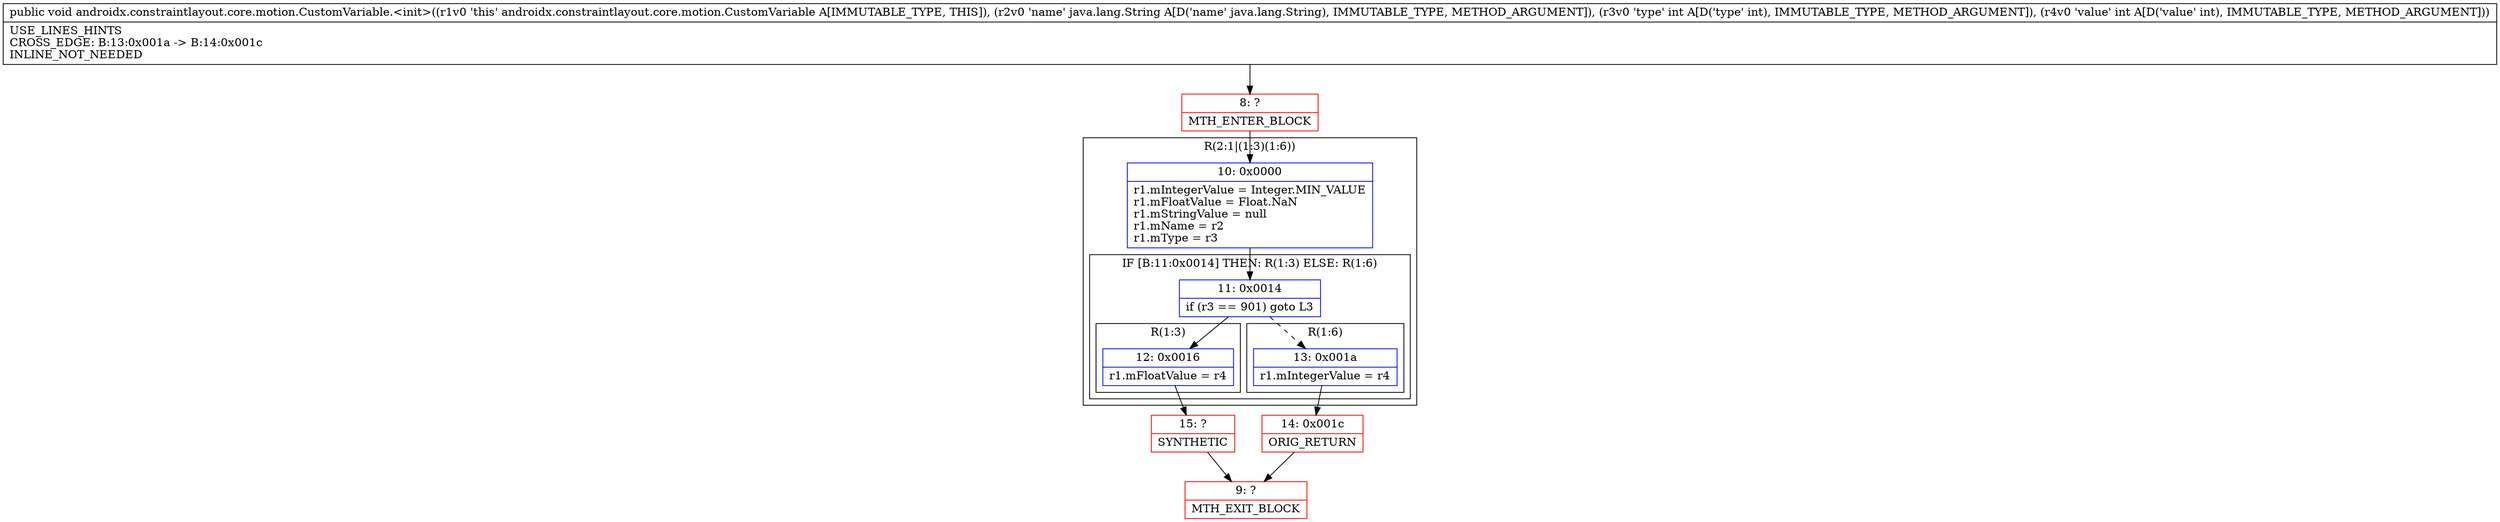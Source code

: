 digraph "CFG forandroidx.constraintlayout.core.motion.CustomVariable.\<init\>(Ljava\/lang\/String;II)V" {
subgraph cluster_Region_1366885985 {
label = "R(2:1|(1:3)(1:6))";
node [shape=record,color=blue];
Node_10 [shape=record,label="{10\:\ 0x0000|r1.mIntegerValue = Integer.MIN_VALUE\lr1.mFloatValue = Float.NaN\lr1.mStringValue = null\lr1.mName = r2\lr1.mType = r3\l}"];
subgraph cluster_IfRegion_828923970 {
label = "IF [B:11:0x0014] THEN: R(1:3) ELSE: R(1:6)";
node [shape=record,color=blue];
Node_11 [shape=record,label="{11\:\ 0x0014|if (r3 == 901) goto L3\l}"];
subgraph cluster_Region_1523889807 {
label = "R(1:3)";
node [shape=record,color=blue];
Node_12 [shape=record,label="{12\:\ 0x0016|r1.mFloatValue = r4\l}"];
}
subgraph cluster_Region_1746027722 {
label = "R(1:6)";
node [shape=record,color=blue];
Node_13 [shape=record,label="{13\:\ 0x001a|r1.mIntegerValue = r4\l}"];
}
}
}
Node_8 [shape=record,color=red,label="{8\:\ ?|MTH_ENTER_BLOCK\l}"];
Node_15 [shape=record,color=red,label="{15\:\ ?|SYNTHETIC\l}"];
Node_9 [shape=record,color=red,label="{9\:\ ?|MTH_EXIT_BLOCK\l}"];
Node_14 [shape=record,color=red,label="{14\:\ 0x001c|ORIG_RETURN\l}"];
MethodNode[shape=record,label="{public void androidx.constraintlayout.core.motion.CustomVariable.\<init\>((r1v0 'this' androidx.constraintlayout.core.motion.CustomVariable A[IMMUTABLE_TYPE, THIS]), (r2v0 'name' java.lang.String A[D('name' java.lang.String), IMMUTABLE_TYPE, METHOD_ARGUMENT]), (r3v0 'type' int A[D('type' int), IMMUTABLE_TYPE, METHOD_ARGUMENT]), (r4v0 'value' int A[D('value' int), IMMUTABLE_TYPE, METHOD_ARGUMENT]))  | USE_LINES_HINTS\lCROSS_EDGE: B:13:0x001a \-\> B:14:0x001c\lINLINE_NOT_NEEDED\l}"];
MethodNode -> Node_8;Node_10 -> Node_11;
Node_11 -> Node_12;
Node_11 -> Node_13[style=dashed];
Node_12 -> Node_15;
Node_13 -> Node_14;
Node_8 -> Node_10;
Node_15 -> Node_9;
Node_14 -> Node_9;
}

